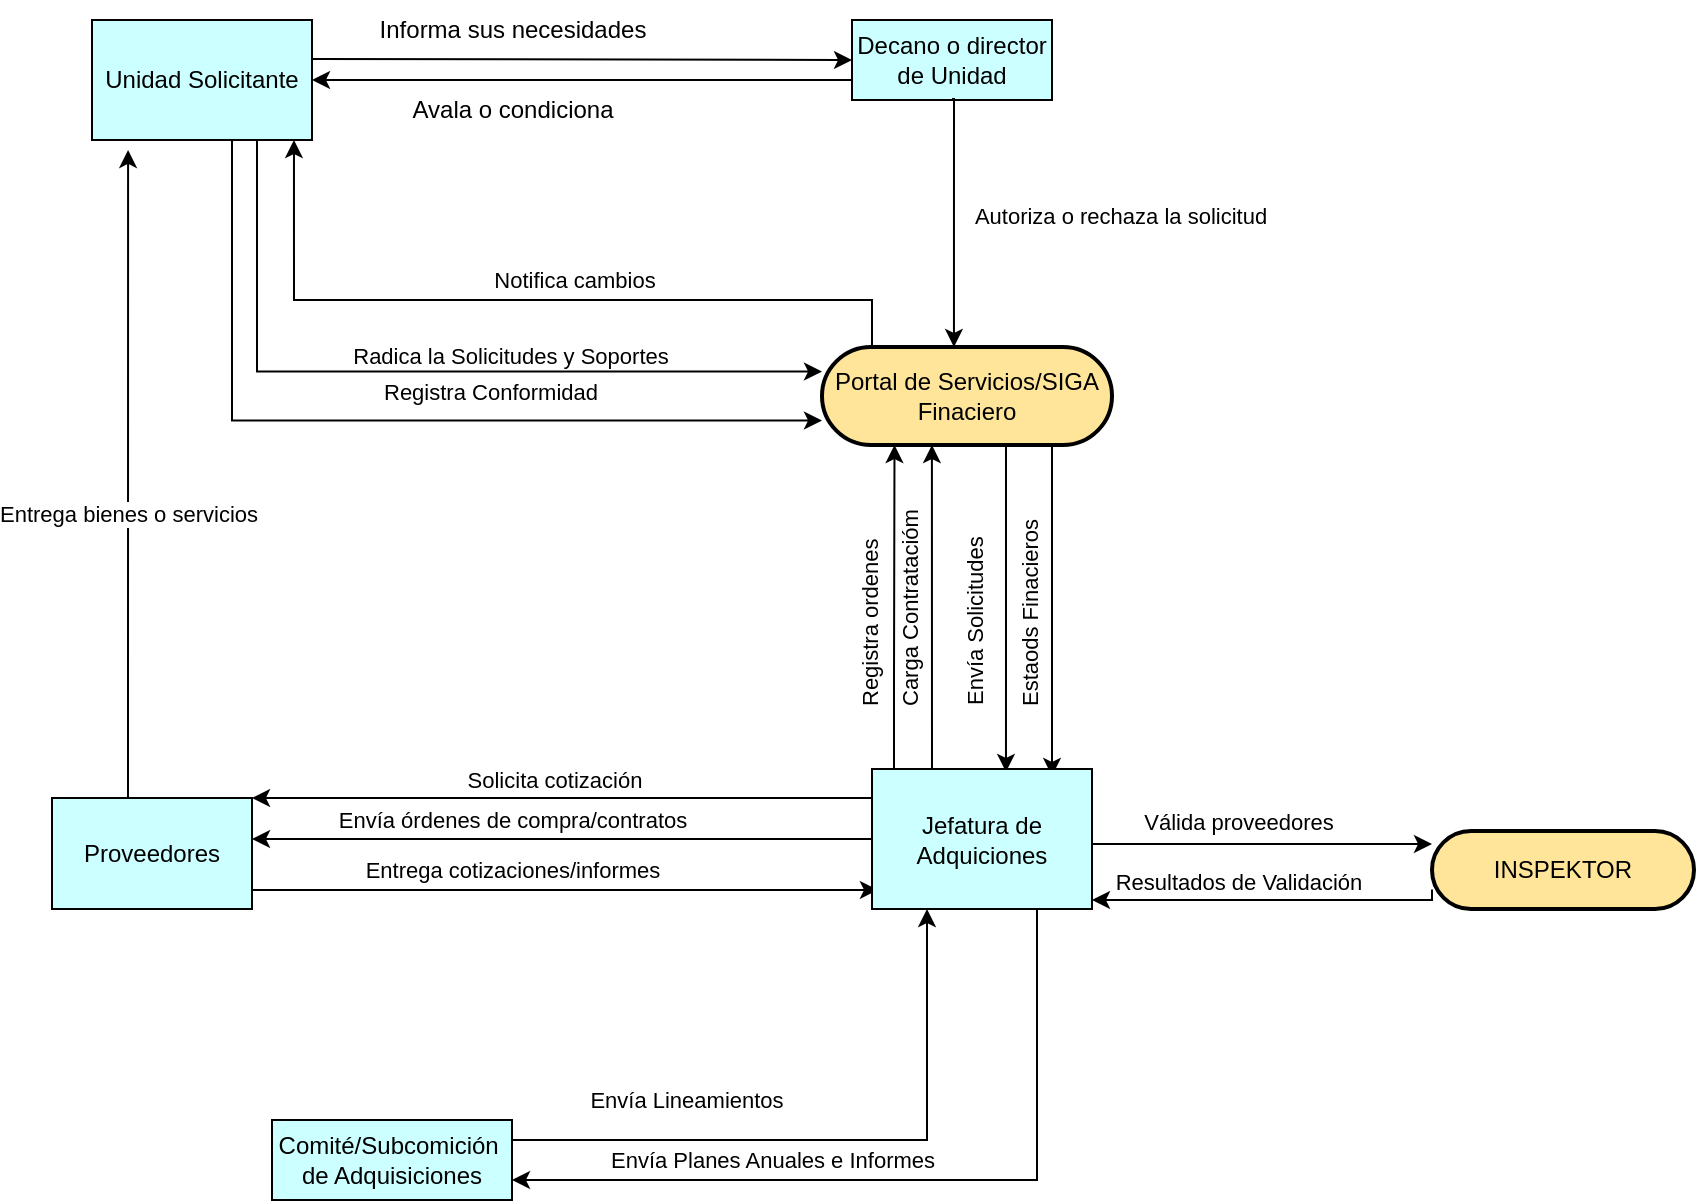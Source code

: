 <mxfile version="26.0.16">
  <diagram name="Página-1" id="ybKaZ7MQXCM0tPhRaOxz">
    <mxGraphModel dx="1079" dy="438" grid="1" gridSize="10" guides="1" tooltips="1" connect="1" arrows="1" fold="1" page="1" pageScale="1" pageWidth="850" pageHeight="1100" math="0" shadow="0">
      <root>
        <mxCell id="0" />
        <mxCell id="1" parent="0" />
        <mxCell id="vUWhtkJgjT2QCS8tpEmu-122" style="edgeStyle=orthogonalEdgeStyle;rounded=0;orthogonalLoop=1;jettySize=auto;html=1;entryX=0.609;entryY=0.021;entryDx=0;entryDy=0;entryPerimeter=0;" edge="1" parent="1" source="vUWhtkJgjT2QCS8tpEmu-1" target="vUWhtkJgjT2QCS8tpEmu-9">
          <mxGeometry relative="1" as="geometry">
            <Array as="points">
              <mxPoint x="517" y="380" />
              <mxPoint x="517" y="380" />
            </Array>
          </mxGeometry>
        </mxCell>
        <mxCell id="vUWhtkJgjT2QCS8tpEmu-129" style="edgeStyle=orthogonalEdgeStyle;rounded=0;orthogonalLoop=1;jettySize=auto;html=1;exitX=0.841;exitY=0.99;exitDx=0;exitDy=0;exitPerimeter=0;entryX=0.827;entryY=0.05;entryDx=0;entryDy=0;entryPerimeter=0;" edge="1" parent="1" source="vUWhtkJgjT2QCS8tpEmu-1" target="vUWhtkJgjT2QCS8tpEmu-9">
          <mxGeometry relative="1" as="geometry">
            <mxPoint x="540" y="450" as="targetPoint" />
            <Array as="points">
              <mxPoint x="540" y="292" />
            </Array>
          </mxGeometry>
        </mxCell>
        <mxCell id="vUWhtkJgjT2QCS8tpEmu-1" value="Portal de Servicios/SIGA Finaciero" style="rounded=1;whiteSpace=wrap;arcSize=50;strokeWidth=2;fillColor=#FFE599;" vertex="1" parent="1">
          <mxGeometry x="425" y="243.5" width="145" height="49" as="geometry" />
        </mxCell>
        <mxCell id="vUWhtkJgjT2QCS8tpEmu-13" style="edgeStyle=orthogonalEdgeStyle;rounded=0;orthogonalLoop=1;jettySize=auto;html=1;exitX=0.75;exitY=1;exitDx=0;exitDy=0;entryX=0;entryY=0.25;entryDx=0;entryDy=0;" edge="1" parent="1" source="vUWhtkJgjT2QCS8tpEmu-3" target="vUWhtkJgjT2QCS8tpEmu-1">
          <mxGeometry relative="1" as="geometry">
            <mxPoint x="170" y="105" as="sourcePoint" />
            <mxPoint x="441" y="100" as="targetPoint" />
            <Array as="points">
              <mxPoint x="143" y="256" />
            </Array>
          </mxGeometry>
        </mxCell>
        <mxCell id="vUWhtkJgjT2QCS8tpEmu-26" style="edgeStyle=orthogonalEdgeStyle;rounded=0;orthogonalLoop=1;jettySize=auto;html=1;entryX=0;entryY=0.75;entryDx=0;entryDy=0;" edge="1" parent="1" source="vUWhtkJgjT2QCS8tpEmu-3" target="vUWhtkJgjT2QCS8tpEmu-1">
          <mxGeometry relative="1" as="geometry">
            <mxPoint x="115" y="270" as="targetPoint" />
            <Array as="points">
              <mxPoint x="130" y="280" />
            </Array>
          </mxGeometry>
        </mxCell>
        <mxCell id="vUWhtkJgjT2QCS8tpEmu-30" style="edgeStyle=orthogonalEdgeStyle;rounded=0;orthogonalLoop=1;jettySize=auto;html=1;entryX=0;entryY=0.5;entryDx=0;entryDy=0;" edge="1" parent="1" target="vUWhtkJgjT2QCS8tpEmu-5">
          <mxGeometry relative="1" as="geometry">
            <mxPoint x="170" y="99.5" as="sourcePoint" />
            <mxPoint x="400" y="99.5" as="targetPoint" />
          </mxGeometry>
        </mxCell>
        <mxCell id="vUWhtkJgjT2QCS8tpEmu-3" value="Unidad Solicitante" style="rounded=0;whiteSpace=wrap;html=1;fillColor=#CCFFFF;" vertex="1" parent="1">
          <mxGeometry x="60" y="80" width="110" height="60" as="geometry" />
        </mxCell>
        <mxCell id="vUWhtkJgjT2QCS8tpEmu-132" style="edgeStyle=orthogonalEdgeStyle;rounded=0;orthogonalLoop=1;jettySize=auto;html=1;entryX=0.25;entryY=1;entryDx=0;entryDy=0;" edge="1" parent="1" source="vUWhtkJgjT2QCS8tpEmu-4" target="vUWhtkJgjT2QCS8tpEmu-9">
          <mxGeometry relative="1" as="geometry">
            <Array as="points">
              <mxPoint x="478" y="640" />
            </Array>
          </mxGeometry>
        </mxCell>
        <mxCell id="vUWhtkJgjT2QCS8tpEmu-133" value="Envía Lineamientos" style="edgeLabel;html=1;align=center;verticalAlign=middle;resizable=0;points=[];" vertex="1" connectable="0" parent="vUWhtkJgjT2QCS8tpEmu-132">
          <mxGeometry x="-0.466" y="-4" relative="1" as="geometry">
            <mxPoint x="1" y="-24" as="offset" />
          </mxGeometry>
        </mxCell>
        <mxCell id="vUWhtkJgjT2QCS8tpEmu-4" value="Comité/Subcomición&amp;nbsp; de Adquisiciones" style="rounded=0;whiteSpace=wrap;html=1;fillColor=#CCFFFF;" vertex="1" parent="1">
          <mxGeometry x="150" y="630" width="120" height="40" as="geometry" />
        </mxCell>
        <mxCell id="vUWhtkJgjT2QCS8tpEmu-34" style="edgeStyle=orthogonalEdgeStyle;rounded=0;orthogonalLoop=1;jettySize=auto;html=1;" edge="1" parent="1" source="vUWhtkJgjT2QCS8tpEmu-5" target="vUWhtkJgjT2QCS8tpEmu-3">
          <mxGeometry relative="1" as="geometry">
            <Array as="points">
              <mxPoint x="340" y="110" />
              <mxPoint x="340" y="110" />
            </Array>
          </mxGeometry>
        </mxCell>
        <mxCell id="vUWhtkJgjT2QCS8tpEmu-5" value="Decano o director de Unidad" style="rounded=0;whiteSpace=wrap;html=1;fillColor=#CCFFFF;" vertex="1" parent="1">
          <mxGeometry x="440" y="80" width="100" height="40" as="geometry" />
        </mxCell>
        <mxCell id="vUWhtkJgjT2QCS8tpEmu-42" style="edgeStyle=orthogonalEdgeStyle;rounded=0;orthogonalLoop=1;jettySize=auto;html=1;entryX=0.164;entryY=1.083;entryDx=0;entryDy=0;entryPerimeter=0;" edge="1" parent="1" source="vUWhtkJgjT2QCS8tpEmu-6" target="vUWhtkJgjT2QCS8tpEmu-3">
          <mxGeometry relative="1" as="geometry">
            <mxPoint x="80" y="150" as="targetPoint" />
            <Array as="points">
              <mxPoint x="78" y="420" />
            </Array>
          </mxGeometry>
        </mxCell>
        <mxCell id="vUWhtkJgjT2QCS8tpEmu-93" value="Entrega bienes o servicios" style="edgeLabel;html=1;align=center;verticalAlign=middle;resizable=0;points=[];" vertex="1" connectable="0" parent="vUWhtkJgjT2QCS8tpEmu-42">
          <mxGeometry x="-0.122" y="-2" relative="1" as="geometry">
            <mxPoint x="-2" as="offset" />
          </mxGeometry>
        </mxCell>
        <mxCell id="vUWhtkJgjT2QCS8tpEmu-116" style="edgeStyle=orthogonalEdgeStyle;rounded=0;orthogonalLoop=1;jettySize=auto;html=1;exitX=1;exitY=0.75;exitDx=0;exitDy=0;entryX=0.027;entryY=0.864;entryDx=0;entryDy=0;entryPerimeter=0;" edge="1" parent="1" source="vUWhtkJgjT2QCS8tpEmu-6" target="vUWhtkJgjT2QCS8tpEmu-9">
          <mxGeometry relative="1" as="geometry">
            <Array as="points">
              <mxPoint x="140" y="515" />
            </Array>
          </mxGeometry>
        </mxCell>
        <mxCell id="vUWhtkJgjT2QCS8tpEmu-6" value="Proveedores" style="rounded=0;whiteSpace=wrap;html=1;fillColor=#CCFFFF;" vertex="1" parent="1">
          <mxGeometry x="40" y="469" width="100" height="55.5" as="geometry" />
        </mxCell>
        <mxCell id="vUWhtkJgjT2QCS8tpEmu-37" style="edgeStyle=orthogonalEdgeStyle;rounded=0;orthogonalLoop=1;jettySize=auto;html=1;exitX=1;exitY=0.25;exitDx=0;exitDy=0;" edge="1" parent="1" source="vUWhtkJgjT2QCS8tpEmu-9" target="vUWhtkJgjT2QCS8tpEmu-10">
          <mxGeometry relative="1" as="geometry">
            <mxPoint x="510" y="489" as="sourcePoint" />
            <mxPoint x="710" y="491.75" as="targetPoint" />
            <Array as="points">
              <mxPoint x="510" y="472" />
              <mxPoint x="510" y="492" />
            </Array>
          </mxGeometry>
        </mxCell>
        <mxCell id="vUWhtkJgjT2QCS8tpEmu-106" style="edgeStyle=orthogonalEdgeStyle;rounded=0;orthogonalLoop=1;jettySize=auto;html=1;entryX=1;entryY=0;entryDx=0;entryDy=0;" edge="1" parent="1" source="vUWhtkJgjT2QCS8tpEmu-9" target="vUWhtkJgjT2QCS8tpEmu-6">
          <mxGeometry relative="1" as="geometry">
            <Array as="points">
              <mxPoint x="260" y="469" />
              <mxPoint x="260" y="469" />
            </Array>
          </mxGeometry>
        </mxCell>
        <mxCell id="vUWhtkJgjT2QCS8tpEmu-107" value="Solicita cotización" style="edgeLabel;html=1;align=center;verticalAlign=middle;resizable=0;points=[];" vertex="1" connectable="0" parent="vUWhtkJgjT2QCS8tpEmu-106">
          <mxGeometry x="0.155" y="-2" relative="1" as="geometry">
            <mxPoint x="20" y="-7" as="offset" />
          </mxGeometry>
        </mxCell>
        <mxCell id="vUWhtkJgjT2QCS8tpEmu-110" style="edgeStyle=orthogonalEdgeStyle;rounded=0;orthogonalLoop=1;jettySize=auto;html=1;exitX=0;exitY=0.5;exitDx=0;exitDy=0;" edge="1" parent="1" source="vUWhtkJgjT2QCS8tpEmu-9" target="vUWhtkJgjT2QCS8tpEmu-6">
          <mxGeometry relative="1" as="geometry">
            <Array as="points">
              <mxPoint x="270" y="490" />
              <mxPoint x="270" y="490" />
            </Array>
          </mxGeometry>
        </mxCell>
        <mxCell id="vUWhtkJgjT2QCS8tpEmu-112" style="edgeStyle=orthogonalEdgeStyle;rounded=0;orthogonalLoop=1;jettySize=auto;html=1;exitX=0.75;exitY=0;exitDx=0;exitDy=0;entryX=0.379;entryY=1;entryDx=0;entryDy=0;entryPerimeter=0;" edge="1" parent="1" target="vUWhtkJgjT2QCS8tpEmu-1">
          <mxGeometry relative="1" as="geometry">
            <mxPoint x="460" y="460" as="sourcePoint" />
            <mxPoint x="475" y="292.5" as="targetPoint" />
            <Array as="points">
              <mxPoint x="480" y="460" />
            </Array>
          </mxGeometry>
        </mxCell>
        <mxCell id="vUWhtkJgjT2QCS8tpEmu-38" style="edgeStyle=orthogonalEdgeStyle;rounded=0;orthogonalLoop=1;jettySize=auto;html=1;exitX=0;exitY=0.75;exitDx=0;exitDy=0;" edge="1" parent="1" source="vUWhtkJgjT2QCS8tpEmu-10" target="vUWhtkJgjT2QCS8tpEmu-9">
          <mxGeometry relative="1" as="geometry">
            <Array as="points">
              <mxPoint x="730" y="520" />
            </Array>
          </mxGeometry>
        </mxCell>
        <mxCell id="vUWhtkJgjT2QCS8tpEmu-10" value="INSPEKTOR" style="rounded=1;whiteSpace=wrap;arcSize=50;strokeWidth=2;fillColor=#FFE599;" vertex="1" parent="1">
          <mxGeometry x="730" y="485.5" width="131" height="39" as="geometry" />
        </mxCell>
        <mxCell id="vUWhtkJgjT2QCS8tpEmu-14" value="Radica la Solicitudes y Soportes" style="edgeLabel;html=1;align=center;verticalAlign=middle;resizable=0;points=[];" vertex="1" connectable="0" parent="1">
          <mxGeometry x="270.0" y="249.997" as="geometry">
            <mxPoint x="-1" y="-2" as="offset" />
          </mxGeometry>
        </mxCell>
        <mxCell id="vUWhtkJgjT2QCS8tpEmu-17" value="Resultados de Validación" style="edgeLabel;html=1;align=center;verticalAlign=middle;resizable=0;points=[];" vertex="1" connectable="0" parent="1">
          <mxGeometry x="230.0" y="369.997" as="geometry">
            <mxPoint x="403" y="141" as="offset" />
          </mxGeometry>
        </mxCell>
        <mxCell id="vUWhtkJgjT2QCS8tpEmu-21" value="Válida proveedores" style="edgeLabel;html=1;align=center;verticalAlign=middle;resizable=0;points=[];" vertex="1" connectable="0" parent="1">
          <mxGeometry x="230.0" y="339.997" as="geometry">
            <mxPoint x="403" y="141" as="offset" />
          </mxGeometry>
        </mxCell>
        <mxCell id="vUWhtkJgjT2QCS8tpEmu-23" value="Registra Conformidad" style="edgeLabel;html=1;align=center;verticalAlign=middle;resizable=0;points=[];" vertex="1" connectable="0" parent="1">
          <mxGeometry x="260.0" y="267.997" as="geometry">
            <mxPoint x="-1" y="-2" as="offset" />
          </mxGeometry>
        </mxCell>
        <mxCell id="vUWhtkJgjT2QCS8tpEmu-29" value="Autoriza o rechaza la solicitud" style="edgeLabel;html=1;align=center;verticalAlign=middle;resizable=0;points=[];" vertex="1" connectable="0" parent="1">
          <mxGeometry x="575.0" y="179.997" as="geometry">
            <mxPoint x="-1" y="-2" as="offset" />
          </mxGeometry>
        </mxCell>
        <mxCell id="vUWhtkJgjT2QCS8tpEmu-32" value="Informa sus necesidades" style="text;html=1;align=center;verticalAlign=middle;resizable=0;points=[];autosize=1;strokeColor=none;fillColor=none;" vertex="1" parent="1">
          <mxGeometry x="190" y="70" width="160" height="30" as="geometry" />
        </mxCell>
        <mxCell id="vUWhtkJgjT2QCS8tpEmu-35" value="Avala o condiciona" style="text;html=1;align=center;verticalAlign=middle;resizable=0;points=[];autosize=1;strokeColor=none;fillColor=none;" vertex="1" parent="1">
          <mxGeometry x="210" y="110" width="120" height="30" as="geometry" />
        </mxCell>
        <mxCell id="vUWhtkJgjT2QCS8tpEmu-40" value="&lt;span style=&quot;font-size: 11px;&quot;&gt;Registra ordenes&lt;/span&gt;" style="text;whiteSpace=wrap;html=1;rotation=270;" vertex="1" parent="1">
          <mxGeometry x="360" y="330" width="170" height="20" as="geometry" />
        </mxCell>
        <mxCell id="vUWhtkJgjT2QCS8tpEmu-102" style="edgeStyle=orthogonalEdgeStyle;rounded=0;orthogonalLoop=1;jettySize=auto;html=1;entryX=0.455;entryY=0.01;entryDx=0;entryDy=0;entryPerimeter=0;" edge="1" parent="1">
          <mxGeometry relative="1" as="geometry">
            <mxPoint x="490" y="119.51" as="sourcePoint" />
            <mxPoint x="490.975" y="243.5" as="targetPoint" />
            <Array as="points">
              <mxPoint x="491" y="120" />
            </Array>
          </mxGeometry>
        </mxCell>
        <mxCell id="vUWhtkJgjT2QCS8tpEmu-103" style="edgeStyle=orthogonalEdgeStyle;rounded=0;orthogonalLoop=1;jettySize=auto;html=1;entryX=0.918;entryY=1;entryDx=0;entryDy=0;entryPerimeter=0;" edge="1" parent="1" source="vUWhtkJgjT2QCS8tpEmu-1" target="vUWhtkJgjT2QCS8tpEmu-3">
          <mxGeometry relative="1" as="geometry">
            <Array as="points">
              <mxPoint x="450" y="220" />
              <mxPoint x="161" y="220" />
            </Array>
          </mxGeometry>
        </mxCell>
        <mxCell id="vUWhtkJgjT2QCS8tpEmu-104" value="Notifica cambios" style="edgeLabel;html=1;align=center;verticalAlign=middle;resizable=0;points=[];" vertex="1" connectable="0" parent="vUWhtkJgjT2QCS8tpEmu-103">
          <mxGeometry x="-0.248" y="-2" relative="1" as="geometry">
            <mxPoint x="-25" y="-8" as="offset" />
          </mxGeometry>
        </mxCell>
        <mxCell id="vUWhtkJgjT2QCS8tpEmu-109" value="Envía órdenes de compra/contratos" style="edgeLabel;html=1;align=center;verticalAlign=middle;resizable=0;points=[];" vertex="1" connectable="0" parent="1">
          <mxGeometry x="270.001" y="480.004" as="geometry" />
        </mxCell>
        <mxCell id="vUWhtkJgjT2QCS8tpEmu-113" value="&lt;span style=&quot;font-size: 11px;&quot;&gt;Carga Contratacióm&lt;/span&gt;" style="text;whiteSpace=wrap;html=1;rotation=270;" vertex="1" parent="1">
          <mxGeometry x="380" y="330" width="170" height="20" as="geometry" />
        </mxCell>
        <mxCell id="vUWhtkJgjT2QCS8tpEmu-115" value="Entrega cotizaciones/informes" style="edgeLabel;html=1;align=center;verticalAlign=middle;resizable=0;points=[];" vertex="1" connectable="0" parent="1">
          <mxGeometry x="270.001" y="505.004" as="geometry" />
        </mxCell>
        <mxCell id="vUWhtkJgjT2QCS8tpEmu-134" style="edgeStyle=orthogonalEdgeStyle;rounded=0;orthogonalLoop=1;jettySize=auto;html=1;exitX=0.75;exitY=1;exitDx=0;exitDy=0;entryX=1;entryY=0.75;entryDx=0;entryDy=0;" edge="1" parent="1" source="vUWhtkJgjT2QCS8tpEmu-9" target="vUWhtkJgjT2QCS8tpEmu-4">
          <mxGeometry relative="1" as="geometry" />
        </mxCell>
        <mxCell id="vUWhtkJgjT2QCS8tpEmu-9" value="Jefatura de Adquiciones" style="rounded=0;whiteSpace=wrap;html=1;fillColor=#CCFFFF;" vertex="1" parent="1">
          <mxGeometry x="450" y="454.5" width="110" height="70" as="geometry" />
        </mxCell>
        <mxCell id="vUWhtkJgjT2QCS8tpEmu-119" style="edgeStyle=orthogonalEdgeStyle;rounded=0;orthogonalLoop=1;jettySize=auto;html=1;entryX=0.25;entryY=1;entryDx=0;entryDy=0;" edge="1" parent="1" source="vUWhtkJgjT2QCS8tpEmu-9" target="vUWhtkJgjT2QCS8tpEmu-1">
          <mxGeometry relative="1" as="geometry">
            <Array as="points">
              <mxPoint x="461" y="410" />
              <mxPoint x="461" y="410" />
            </Array>
          </mxGeometry>
        </mxCell>
        <mxCell id="vUWhtkJgjT2QCS8tpEmu-123" value="&lt;span style=&quot;font-size: 11px;&quot;&gt;Envía Solicitudes&lt;/span&gt;" style="text;whiteSpace=wrap;html=1;rotation=270;" vertex="1" parent="1">
          <mxGeometry x="412.5" y="330" width="170" height="20" as="geometry" />
        </mxCell>
        <mxCell id="vUWhtkJgjT2QCS8tpEmu-127" value="&lt;span style=&quot;font-size: 11px;&quot;&gt;Estaods Finacieros&lt;/span&gt;" style="text;whiteSpace=wrap;html=1;rotation=270;" vertex="1" parent="1">
          <mxGeometry x="440" y="330" width="170" height="20" as="geometry" />
        </mxCell>
        <mxCell id="vUWhtkJgjT2QCS8tpEmu-135" value="Envía Planes Anuales e Informes" style="edgeLabel;html=1;align=center;verticalAlign=middle;resizable=0;points=[];" vertex="1" connectable="0" parent="1">
          <mxGeometry x="400" y="650" as="geometry" />
        </mxCell>
      </root>
    </mxGraphModel>
  </diagram>
</mxfile>
